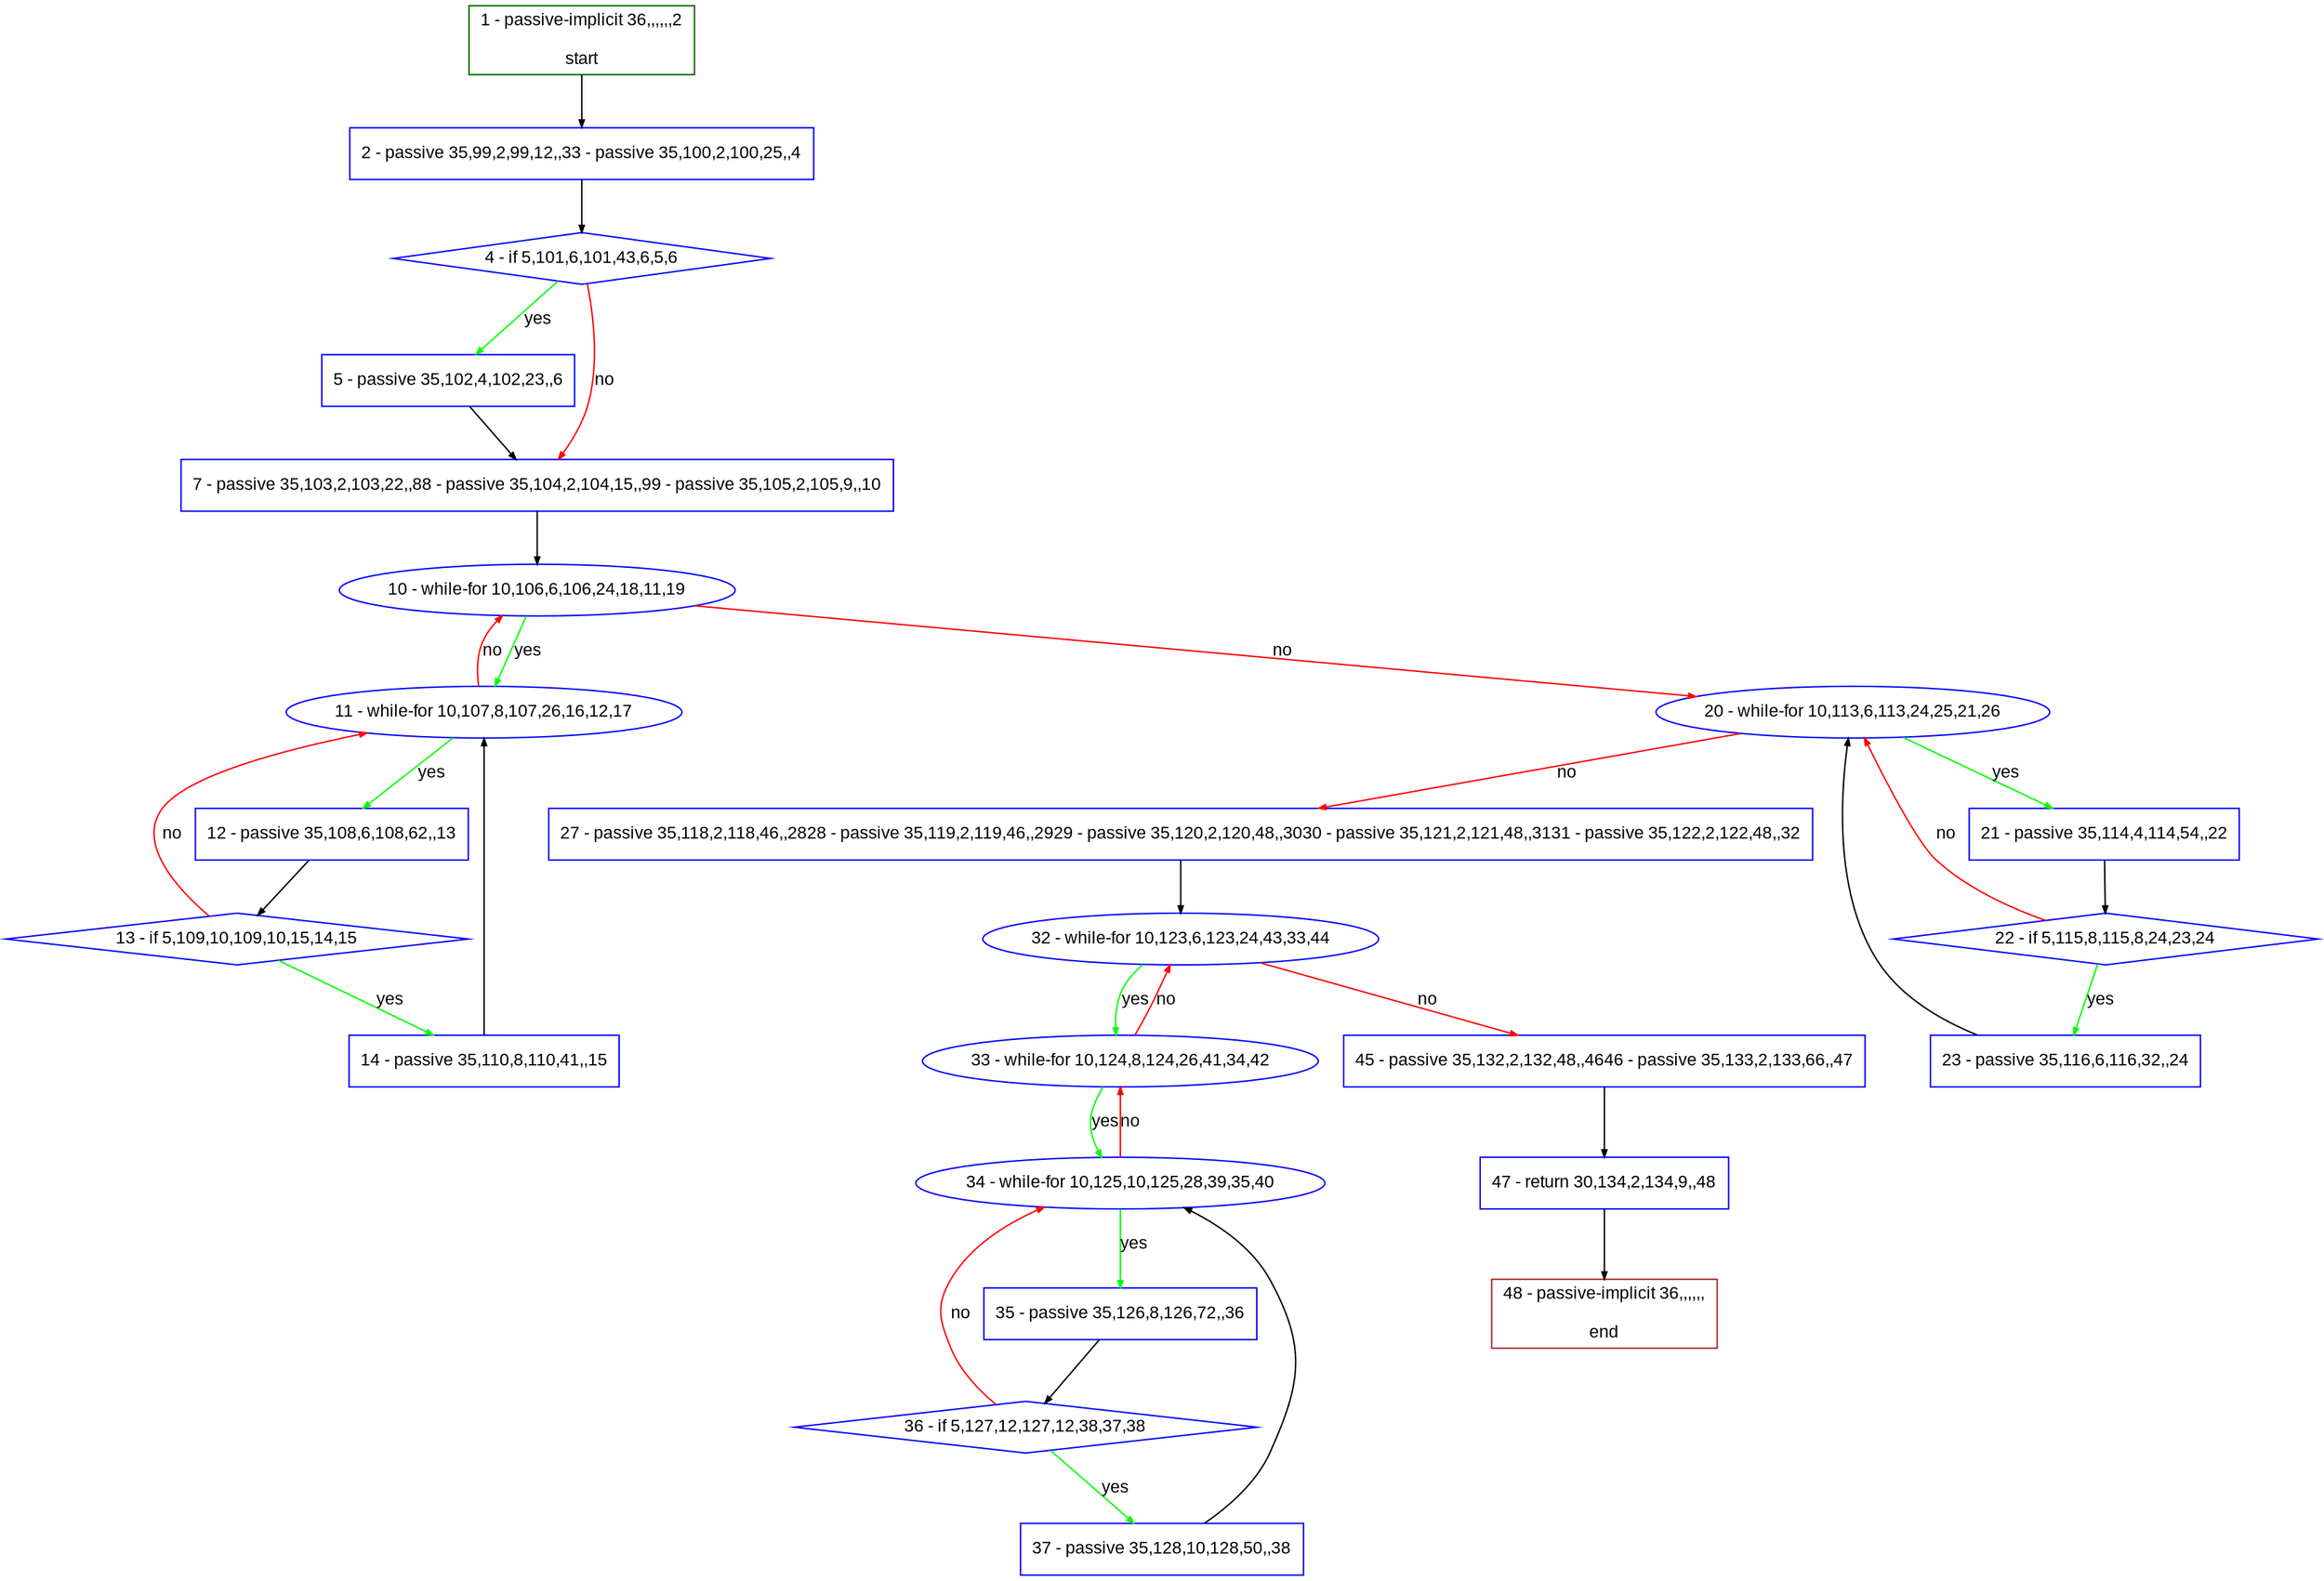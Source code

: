 digraph "" {
  graph [pack="true", label="", fontsize="12", packmode="clust", fontname="Arial", fillcolor="#FFFFCC", bgcolor="white", style="rounded,filled", compound="true"];
  node [node_initialized="no", label="", color="grey", fontsize="12", fillcolor="white", fontname="Arial", style="filled", shape="rectangle", compound="true", fixedsize="false"];
  edge [fontcolor="black", arrowhead="normal", arrowtail="none", arrowsize="0.5", ltail="", label="", color="black", fontsize="12", lhead="", fontname="Arial", dir="forward", compound="true"];
  __N1 [label="2 - passive 35,99,2,99,12,,33 - passive 35,100,2,100,25,,4", color="#0000ff", fillcolor="#ffffff", style="filled", shape="box"];
  __N2 [label="1 - passive-implicit 36,,,,,,2\n\nstart", color="#006400", fillcolor="#ffffff", style="filled", shape="box"];
  __N3 [label="4 - if 5,101,6,101,43,6,5,6", color="#0000ff", fillcolor="#ffffff", style="filled", shape="diamond"];
  __N4 [label="5 - passive 35,102,4,102,23,,6", color="#0000ff", fillcolor="#ffffff", style="filled", shape="box"];
  __N5 [label="7 - passive 35,103,2,103,22,,88 - passive 35,104,2,104,15,,99 - passive 35,105,2,105,9,,10", color="#0000ff", fillcolor="#ffffff", style="filled", shape="box"];
  __N6 [label="10 - while-for 10,106,6,106,24,18,11,19", color="#0000ff", fillcolor="#ffffff", style="filled", shape="oval"];
  __N7 [label="11 - while-for 10,107,8,107,26,16,12,17", color="#0000ff", fillcolor="#ffffff", style="filled", shape="oval"];
  __N8 [label="20 - while-for 10,113,6,113,24,25,21,26", color="#0000ff", fillcolor="#ffffff", style="filled", shape="oval"];
  __N9 [label="12 - passive 35,108,6,108,62,,13", color="#0000ff", fillcolor="#ffffff", style="filled", shape="box"];
  __N10 [label="13 - if 5,109,10,109,10,15,14,15", color="#0000ff", fillcolor="#ffffff", style="filled", shape="diamond"];
  __N11 [label="14 - passive 35,110,8,110,41,,15", color="#0000ff", fillcolor="#ffffff", style="filled", shape="box"];
  __N12 [label="21 - passive 35,114,4,114,54,,22", color="#0000ff", fillcolor="#ffffff", style="filled", shape="box"];
  __N13 [label="27 - passive 35,118,2,118,46,,2828 - passive 35,119,2,119,46,,2929 - passive 35,120,2,120,48,,3030 - passive 35,121,2,121,48,,3131 - passive 35,122,2,122,48,,32", color="#0000ff", fillcolor="#ffffff", style="filled", shape="box"];
  __N14 [label="22 - if 5,115,8,115,8,24,23,24", color="#0000ff", fillcolor="#ffffff", style="filled", shape="diamond"];
  __N15 [label="23 - passive 35,116,6,116,32,,24", color="#0000ff", fillcolor="#ffffff", style="filled", shape="box"];
  __N16 [label="32 - while-for 10,123,6,123,24,43,33,44", color="#0000ff", fillcolor="#ffffff", style="filled", shape="oval"];
  __N17 [label="33 - while-for 10,124,8,124,26,41,34,42", color="#0000ff", fillcolor="#ffffff", style="filled", shape="oval"];
  __N18 [label="45 - passive 35,132,2,132,48,,4646 - passive 35,133,2,133,66,,47", color="#0000ff", fillcolor="#ffffff", style="filled", shape="box"];
  __N19 [label="34 - while-for 10,125,10,125,28,39,35,40", color="#0000ff", fillcolor="#ffffff", style="filled", shape="oval"];
  __N20 [label="35 - passive 35,126,8,126,72,,36", color="#0000ff", fillcolor="#ffffff", style="filled", shape="box"];
  __N21 [label="36 - if 5,127,12,127,12,38,37,38", color="#0000ff", fillcolor="#ffffff", style="filled", shape="diamond"];
  __N22 [label="37 - passive 35,128,10,128,50,,38", color="#0000ff", fillcolor="#ffffff", style="filled", shape="box"];
  __N23 [label="47 - return 30,134,2,134,9,,48", color="#0000ff", fillcolor="#ffffff", style="filled", shape="box"];
  __N24 [label="48 - passive-implicit 36,,,,,,\n\nend", color="#a52a2a", fillcolor="#ffffff", style="filled", shape="box"];
  __N2 -> __N1 [arrowhead="normal", arrowtail="none", color="#000000", label="", dir="forward"];
  __N1 -> __N3 [arrowhead="normal", arrowtail="none", color="#000000", label="", dir="forward"];
  __N3 -> __N4 [arrowhead="normal", arrowtail="none", color="#00ff00", label="yes", dir="forward"];
  __N3 -> __N5 [arrowhead="normal", arrowtail="none", color="#ff0000", label="no", dir="forward"];
  __N4 -> __N5 [arrowhead="normal", arrowtail="none", color="#000000", label="", dir="forward"];
  __N5 -> __N6 [arrowhead="normal", arrowtail="none", color="#000000", label="", dir="forward"];
  __N6 -> __N7 [arrowhead="normal", arrowtail="none", color="#00ff00", label="yes", dir="forward"];
  __N7 -> __N6 [arrowhead="normal", arrowtail="none", color="#ff0000", label="no", dir="forward"];
  __N6 -> __N8 [arrowhead="normal", arrowtail="none", color="#ff0000", label="no", dir="forward"];
  __N7 -> __N9 [arrowhead="normal", arrowtail="none", color="#00ff00", label="yes", dir="forward"];
  __N9 -> __N10 [arrowhead="normal", arrowtail="none", color="#000000", label="", dir="forward"];
  __N10 -> __N7 [arrowhead="normal", arrowtail="none", color="#ff0000", label="no", dir="forward"];
  __N10 -> __N11 [arrowhead="normal", arrowtail="none", color="#00ff00", label="yes", dir="forward"];
  __N11 -> __N7 [arrowhead="normal", arrowtail="none", color="#000000", label="", dir="forward"];
  __N8 -> __N12 [arrowhead="normal", arrowtail="none", color="#00ff00", label="yes", dir="forward"];
  __N8 -> __N13 [arrowhead="normal", arrowtail="none", color="#ff0000", label="no", dir="forward"];
  __N12 -> __N14 [arrowhead="normal", arrowtail="none", color="#000000", label="", dir="forward"];
  __N14 -> __N8 [arrowhead="normal", arrowtail="none", color="#ff0000", label="no", dir="forward"];
  __N14 -> __N15 [arrowhead="normal", arrowtail="none", color="#00ff00", label="yes", dir="forward"];
  __N15 -> __N8 [arrowhead="normal", arrowtail="none", color="#000000", label="", dir="forward"];
  __N13 -> __N16 [arrowhead="normal", arrowtail="none", color="#000000", label="", dir="forward"];
  __N16 -> __N17 [arrowhead="normal", arrowtail="none", color="#00ff00", label="yes", dir="forward"];
  __N17 -> __N16 [arrowhead="normal", arrowtail="none", color="#ff0000", label="no", dir="forward"];
  __N16 -> __N18 [arrowhead="normal", arrowtail="none", color="#ff0000", label="no", dir="forward"];
  __N17 -> __N19 [arrowhead="normal", arrowtail="none", color="#00ff00", label="yes", dir="forward"];
  __N19 -> __N17 [arrowhead="normal", arrowtail="none", color="#ff0000", label="no", dir="forward"];
  __N19 -> __N20 [arrowhead="normal", arrowtail="none", color="#00ff00", label="yes", dir="forward"];
  __N20 -> __N21 [arrowhead="normal", arrowtail="none", color="#000000", label="", dir="forward"];
  __N21 -> __N19 [arrowhead="normal", arrowtail="none", color="#ff0000", label="no", dir="forward"];
  __N21 -> __N22 [arrowhead="normal", arrowtail="none", color="#00ff00", label="yes", dir="forward"];
  __N22 -> __N19 [arrowhead="normal", arrowtail="none", color="#000000", label="", dir="forward"];
  __N18 -> __N23 [arrowhead="normal", arrowtail="none", color="#000000", label="", dir="forward"];
  __N23 -> __N24 [arrowhead="normal", arrowtail="none", color="#000000", label="", dir="forward"];
}
